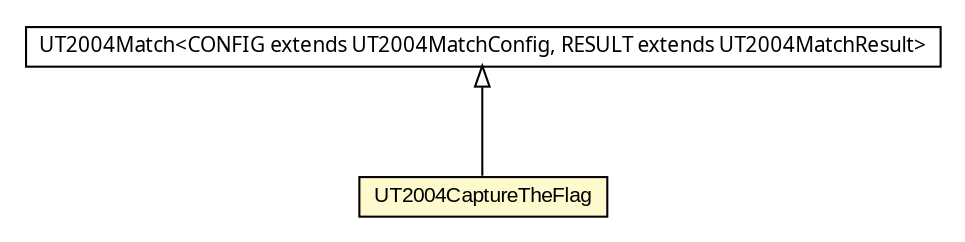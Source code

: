 #!/usr/local/bin/dot
#
# Class diagram 
# Generated by UMLGraph version 5.1 (http://www.umlgraph.org/)
#

digraph G {
	edge [fontname="arial",fontsize=10,labelfontname="arial",labelfontsize=10];
	node [fontname="arial",fontsize=10,shape=plaintext];
	nodesep=0.25;
	ranksep=0.5;
	// cz.cuni.amis.pogamut.ut2004.tournament.capturetheflag.UT2004CaptureTheFlag
	c1072 [label=<<table title="cz.cuni.amis.pogamut.ut2004.tournament.capturetheflag.UT2004CaptureTheFlag" border="0" cellborder="1" cellspacing="0" cellpadding="2" port="p" bgcolor="lemonChiffon" href="./UT2004CaptureTheFlag.html">
		<tr><td><table border="0" cellspacing="0" cellpadding="1">
<tr><td align="center" balign="center"> UT2004CaptureTheFlag </td></tr>
		</table></td></tr>
		</table>>, fontname="arial", fontcolor="black", fontsize=10.0];
	// cz.cuni.amis.pogamut.ut2004.tournament.match.UT2004Match<CONFIG extends cz.cuni.amis.pogamut.ut2004.tournament.match.UT2004MatchConfig, RESULT extends cz.cuni.amis.pogamut.ut2004.tournament.match.result.UT2004MatchResult>
	c1089 [label=<<table title="cz.cuni.amis.pogamut.ut2004.tournament.match.UT2004Match" border="0" cellborder="1" cellspacing="0" cellpadding="2" port="p" href="../match/UT2004Match.html">
		<tr><td><table border="0" cellspacing="0" cellpadding="1">
<tr><td align="center" balign="center"><font face="ariali"> UT2004Match&lt;CONFIG extends UT2004MatchConfig, RESULT extends UT2004MatchResult&gt; </font></td></tr>
		</table></td></tr>
		</table>>, fontname="arial", fontcolor="black", fontsize=10.0];
	//cz.cuni.amis.pogamut.ut2004.tournament.capturetheflag.UT2004CaptureTheFlag extends cz.cuni.amis.pogamut.ut2004.tournament.match.UT2004Match<cz.cuni.amis.pogamut.ut2004.tournament.capturetheflag.UT2004CaptureTheFlagConfig, cz.cuni.amis.pogamut.ut2004.tournament.capturetheflag.UT2004CaptureTheFlagResult>
	c1089:p -> c1072:p [dir=back,arrowtail=empty];
}

